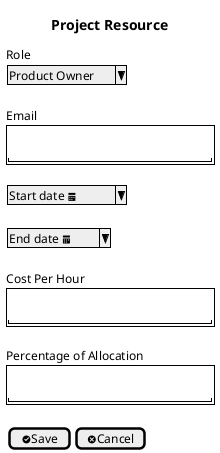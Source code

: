 @startsalt
{

title Project Resource
Role
{ ^Product Owner^}
.
Email
{+
   .
   "                         "
}
.
{ ^Start date <&calendar>^}

.
{ ^End date <&calendar>^}
.
Cost Per Hour
{+
   .
   "                         "
}
.
Percentage of Allocation
{+
   .
   "                         "
}
.
{  [<&circle-check>Save ] |
[<&circle-x>Cancel]}

}

@endsalt